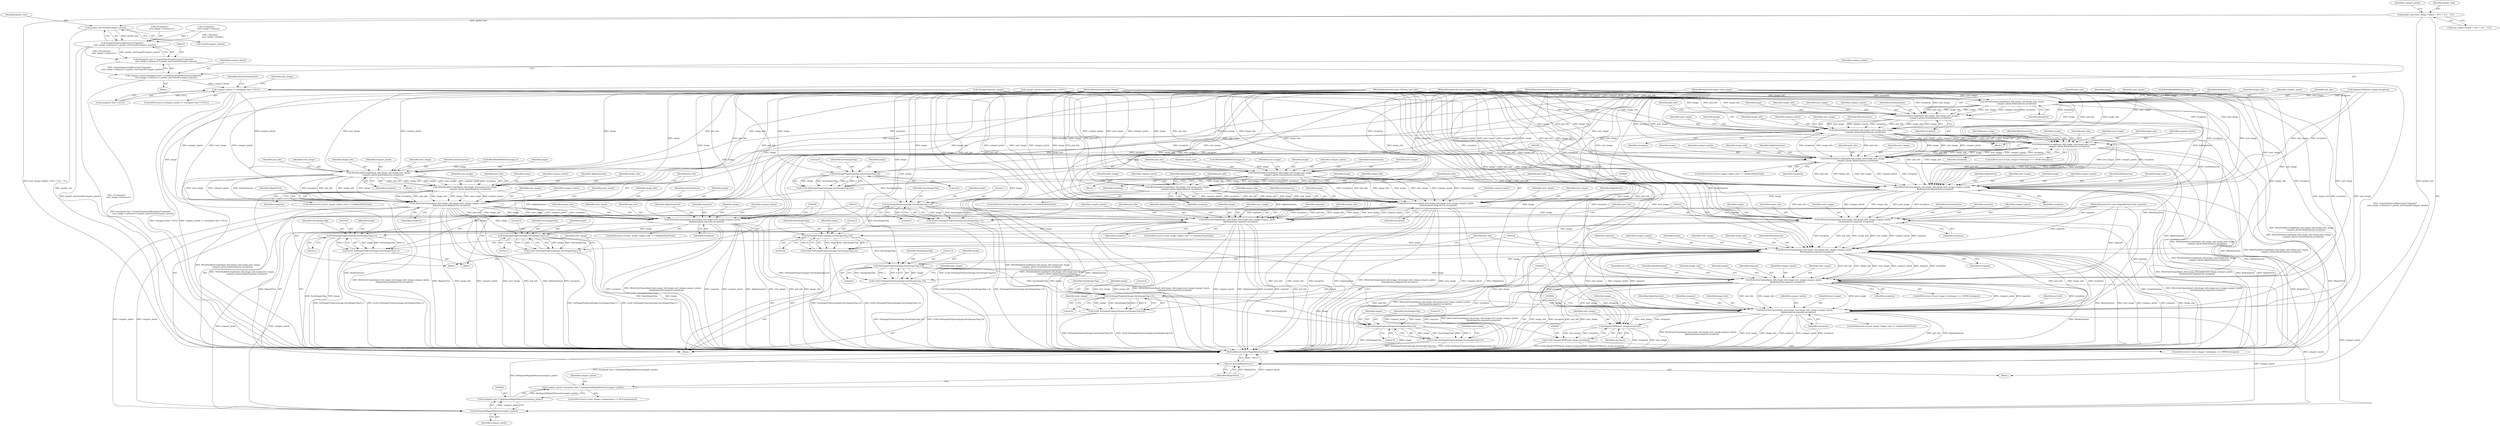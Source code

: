 digraph "0_ImageMagick_6f1879d498bcc5cce12fe0c5decb8dbc0f608e5d@API" {
"1000154" [label="(Call,packet_size*sizeof(*compact_pixels))"];
"1000118" [label="(Call,packet_size=next_image->depth > 8UL ? 2UL : 1UL)"];
"1000144" [label="(Call,AcquireQuantumMemory((2*channels*\n        next_image->columns)+1,packet_size*sizeof(*compact_pixels)))"];
"1000142" [label="(Call,(unsigned char *) AcquireQuantumMemory((2*channels*\n        next_image->columns)+1,packet_size*sizeof(*compact_pixels)))"];
"1000140" [label="(Call,compact_pixels=(unsigned char *) AcquireQuantumMemory((2*channels*\n        next_image->columns)+1,packet_size*sizeof(*compact_pixels)))"];
"1000160" [label="(Call,compact_pixels == (unsigned char *) NULL)"];
"1000186" [label="(Call,WritePackbitsLength(psd_info,image_info,image,next_image,\n            compact_pixels,GrayQuantum,exception))"];
"1000200" [label="(Call,WritePackbitsLength(psd_info,image_info,image,next_image,\n              compact_pixels,AlphaQuantum,exception))"];
"1000208" [label="(Call,WriteOneChannel(psd_info,image_info,image,next_image,compact_pixels,\n        GrayQuantum,MagickTrue,exception))"];
"1000223" [label="(Call,WriteOneChannel(psd_info,image_info,image,next_image,compact_pixels,\n          AlphaQuantum,separate,exception))"];
"1000234" [label="(Call,SetImageProgress(image,SaveImagesTag,0,1))"];
"1000232" [label="(Call,(void) SetImageProgress(image,SaveImagesTag,0,1))"];
"1000509" [label="(Call,RelinquishMagickMemory(compact_pixels))"];
"1000507" [label="(Call,(unsigned char *) RelinquishMagickMemory(compact_pixels))"];
"1000505" [label="(Call,compact_pixels=(unsigned char *) RelinquishMagickMemory(compact_pixels))"];
"1000511" [label="(Return,return(MagickTrue);)"];
"1000259" [label="(Call,WritePackbitsLength(psd_info,image_info,image,next_image,\n              compact_pixels,IndexQuantum,exception))"];
"1000273" [label="(Call,WritePackbitsLength(psd_info,image_info,image,next_image,\n                compact_pixels,AlphaQuantum,exception))"];
"1000281" [label="(Call,WriteOneChannel(psd_info,image_info,image,next_image,compact_pixels,\n          IndexQuantum,MagickTrue,exception))"];
"1000296" [label="(Call,WriteOneChannel(psd_info,image_info,image,next_image,compact_pixels,\n            AlphaQuantum,separate,exception))"];
"1000307" [label="(Call,SetImageProgress(image,SaveImagesTag,0,1))"];
"1000305" [label="(Call,(void) SetImageProgress(image,SaveImagesTag,0,1))"];
"1000337" [label="(Call,WritePackbitsLength(psd_info,image_info,image,next_image,\n              compact_pixels,RedQuantum,exception))"];
"1000345" [label="(Call,WritePackbitsLength(psd_info,image_info,image,next_image,\n              compact_pixels,GreenQuantum,exception))"];
"1000353" [label="(Call,WritePackbitsLength(psd_info,image_info,image,next_image,\n              compact_pixels,BlueQuantum,exception))"];
"1000367" [label="(Call,WritePackbitsLength(psd_info,image_info,image,next_image,\n                compact_pixels,BlackQuantum,exception))"];
"1000381" [label="(Call,WritePackbitsLength(psd_info,image_info,image,next_image,\n                compact_pixels,AlphaQuantum,exception))"];
"1000391" [label="(Call,SetImageProgress(image,SaveImagesTag,0,6))"];
"1000389" [label="(Call,(void) SetImageProgress(image,SaveImagesTag,0,6))"];
"1000396" [label="(Call,WriteOneChannel(psd_info,image_info,image,next_image,compact_pixels,\n          RedQuantum,MagickTrue,exception))"];
"1000407" [label="(Call,SetImageProgress(image,SaveImagesTag,1,6))"];
"1000405" [label="(Call,(void) SetImageProgress(image,SaveImagesTag,1,6))"];
"1000412" [label="(Call,WriteOneChannel(psd_info,image_info,image,next_image,compact_pixels,\n          GreenQuantum,separate,exception))"];
"1000423" [label="(Call,SetImageProgress(image,SaveImagesTag,2,6))"];
"1000421" [label="(Call,(void) SetImageProgress(image,SaveImagesTag,2,6))"];
"1000428" [label="(Call,WriteOneChannel(psd_info,image_info,image,next_image,compact_pixels,\n          BlueQuantum,separate,exception))"];
"1000439" [label="(Call,SetImageProgress(image,SaveImagesTag,3,6))"];
"1000437" [label="(Call,(void) SetImageProgress(image,SaveImagesTag,3,6))"];
"1000450" [label="(Call,WriteOneChannel(psd_info,image_info,image,next_image,compact_pixels,\n            BlackQuantum,separate,exception))"];
"1000461" [label="(Call,SetImageProgress(image,SaveImagesTag,4,6))"];
"1000459" [label="(Call,(void) SetImageProgress(image,SaveImagesTag,4,6))"];
"1000472" [label="(Call,WriteOneChannel(psd_info,image_info,image,next_image,compact_pixels,\n            AlphaQuantum,separate,exception))"];
"1000483" [label="(Call,SetImageProgress(image,SaveImagesTag,5,6))"];
"1000481" [label="(Call,(void) SetImageProgress(image,SaveImagesTag,5,6))"];
"1000496" [label="(Call,NegateCMYK(next_image,exception))"];
"1000494" [label="(Call,(void) NegateCMYK(next_image,exception))"];
"1000483" [label="(Call,SetImageProgress(image,SaveImagesTag,5,6))"];
"1000509" [label="(Call,RelinquishMagickMemory(compact_pixels))"];
"1000412" [label="(Call,WriteOneChannel(psd_info,image_info,image,next_image,compact_pixels,\n          GreenQuantum,separate,exception))"];
"1000140" [label="(Call,compact_pixels=(unsigned char *) AcquireQuantumMemory((2*channels*\n        next_image->columns)+1,packet_size*sizeof(*compact_pixels)))"];
"1000393" [label="(Identifier,SaveImagesTag)"];
"1000397" [label="(Identifier,psd_info)"];
"1000424" [label="(Identifier,image)"];
"1000484" [label="(Identifier,image)"];
"1000170" [label="(Call,IsImageGray(next_image))"];
"1000478" [label="(Identifier,AlphaQuantum)"];
"1000415" [label="(Identifier,image)"];
"1000228" [label="(Identifier,compact_pixels)"];
"1000403" [label="(Identifier,MagickTrue)"];
"1000364" [label="(Identifier,next_image)"];
"1000139" [label="(Block,)"];
"1000142" [label="(Call,(unsigned char *) AcquireQuantumMemory((2*channels*\n        next_image->columns)+1,packet_size*sizeof(*compact_pixels)))"];
"1000479" [label="(Identifier,separate)"];
"1000192" [label="(Identifier,GrayQuantum)"];
"1000213" [label="(Identifier,compact_pixels)"];
"1000189" [label="(Identifier,image)"];
"1000260" [label="(Identifier,psd_info)"];
"1000408" [label="(Identifier,image)"];
"1000171" [label="(Identifier,next_image)"];
"1000298" [label="(Identifier,image_info)"];
"1000378" [label="(Identifier,next_image)"];
"1000290" [label="(ControlStructure,if (next_image->alpha_trait != UndefinedPixelTrait))"];
"1000437" [label="(Call,(void) SetImageProgress(image,SaveImagesTag,3,6))"];
"1000202" [label="(Identifier,image_info)"];
"1000481" [label="(Call,(void) SetImageProgress(image,SaveImagesTag,5,6))"];
"1000220" [label="(Identifier,next_image)"];
"1000212" [label="(Identifier,next_image)"];
"1000296" [label="(Call,WriteOneChannel(psd_info,image_info,image,next_image,compact_pixels,\n            AlphaQuantum,separate,exception))"];
"1000340" [label="(Identifier,image)"];
"1000348" [label="(Identifier,image)"];
"1000413" [label="(Identifier,psd_info)"];
"1000474" [label="(Identifier,image_info)"];
"1000224" [label="(Identifier,psd_info)"];
"1000443" [label="(Literal,6)"];
"1000477" [label="(Identifier,compact_pixels)"];
"1000512" [label="(Identifier,MagickTrue)"];
"1000263" [label="(Identifier,next_image)"];
"1000201" [label="(Identifier,psd_info)"];
"1000307" [label="(Call,SetImageProgress(image,SaveImagesTag,0,1))"];
"1000313" [label="(Block,)"];
"1000266" [label="(Identifier,exception)"];
"1000186" [label="(Call,WritePackbitsLength(psd_info,image_info,image,next_image,\n            compact_pixels,GrayQuantum,exception))"];
"1000373" [label="(Identifier,BlackQuantum)"];
"1000350" [label="(Identifier,compact_pixels)"];
"1000356" [label="(Identifier,image)"];
"1000505" [label="(Call,compact_pixels=(unsigned char *) RelinquishMagickMemory(compact_pixels))"];
"1000162" [label="(Call,(unsigned char *) NULL)"];
"1000300" [label="(Identifier,next_image)"];
"1000209" [label="(Identifier,psd_info)"];
"1000410" [label="(Literal,1)"];
"1000229" [label="(Identifier,AlphaQuantum)"];
"1000206" [label="(Identifier,AlphaQuantum)"];
"1000370" [label="(Identifier,image)"];
"1000208" [label="(Call,WriteOneChannel(psd_info,image_info,image,next_image,compact_pixels,\n        GrayQuantum,MagickTrue,exception))"];
"1000141" [label="(Identifier,compact_pixels)"];
"1000226" [label="(Identifier,image)"];
"1000105" [label="(MethodParameterIn,const PSDInfo *psd_info)"];
"1000510" [label="(Identifier,compact_pixels)"];
"1000106" [label="(MethodParameterIn,const ImageInfo *image_info)"];
"1000261" [label="(Identifier,image_info)"];
"1000361" [label="(ControlStructure,if (next_image->colorspace == CMYKColorspace))"];
"1000498" [label="(Identifier,exception)"];
"1000282" [label="(Identifier,psd_info)"];
"1000463" [label="(Identifier,SaveImagesTag)"];
"1000129" [label="(Identifier,compact_pixels)"];
"1000344" [label="(Identifier,exception)"];
"1000368" [label="(Identifier,psd_info)"];
"1000276" [label="(Identifier,image)"];
"1000285" [label="(Identifier,next_image)"];
"1000238" [label="(Literal,1)"];
"1000384" [label="(Identifier,image)"];
"1000203" [label="(Identifier,image)"];
"1000392" [label="(Identifier,image)"];
"1000426" [label="(Literal,2)"];
"1000435" [label="(Identifier,separate)"];
"1000231" [label="(Identifier,exception)"];
"1000472" [label="(Call,WriteOneChannel(psd_info,image_info,image,next_image,compact_pixels,\n            AlphaQuantum,separate,exception))"];
"1000223" [label="(Call,WriteOneChannel(psd_info,image_info,image,next_image,compact_pixels,\n          AlphaQuantum,separate,exception))"];
"1000371" [label="(Identifier,next_image)"];
"1000507" [label="(Call,(unsigned char *) RelinquishMagickMemory(compact_pixels))"];
"1000405" [label="(Call,(void) SetImageProgress(image,SaveImagesTag,1,6))"];
"1000447" [label="(Identifier,next_image)"];
"1000491" [label="(Identifier,next_image)"];
"1000215" [label="(Identifier,MagickTrue)"];
"1000338" [label="(Identifier,psd_info)"];
"1000322" [label="(Call,NegateCMYK(next_image,exception))"];
"1000433" [label="(Identifier,compact_pixels)"];
"1000462" [label="(Identifier,image)"];
"1000480" [label="(Identifier,exception)"];
"1000511" [label="(Return,return(MagickTrue);)"];
"1000355" [label="(Identifier,image_info)"];
"1000431" [label="(Identifier,image)"];
"1000331" [label="(Block,)"];
"1000286" [label="(Identifier,compact_pixels)"];
"1000358" [label="(Identifier,compact_pixels)"];
"1000414" [label="(Identifier,image_info)"];
"1000386" [label="(Identifier,compact_pixels)"];
"1000465" [label="(Literal,6)"];
"1000160" [label="(Call,compact_pixels == (unsigned char *) NULL)"];
"1000280" [label="(Identifier,exception)"];
"1000293" [label="(Identifier,next_image)"];
"1000166" [label="(Identifier,ResourceLimitError)"];
"1000502" [label="(Identifier,next_image)"];
"1000253" [label="(Block,)"];
"1000476" [label="(Identifier,next_image)"];
"1000494" [label="(Call,(void) NegateCMYK(next_image,exception))"];
"1000191" [label="(Identifier,compact_pixels)"];
"1000429" [label="(Identifier,psd_info)"];
"1000488" [label="(ControlStructure,if (next_image->colorspace == CMYKColorspace))"];
"1000111" [label="(Block,)"];
"1000310" [label="(Literal,0)"];
"1000108" [label="(MethodParameterIn,Image *next_image)"];
"1000264" [label="(Identifier,compact_pixels)"];
"1000416" [label="(Identifier,next_image)"];
"1000375" [label="(ControlStructure,if (next_image->alpha_trait != UndefinedPixelTrait))"];
"1000388" [label="(Identifier,exception)"];
"1000428" [label="(Call,WriteOneChannel(psd_info,image_info,image,next_image,compact_pixels,\n          BlueQuantum,separate,exception))"];
"1000227" [label="(Identifier,next_image)"];
"1000194" [label="(ControlStructure,if (next_image->alpha_trait != UndefinedPixelTrait))"];
"1000383" [label="(Identifier,image_info)"];
"1000161" [label="(Identifier,compact_pixels)"];
"1000400" [label="(Identifier,next_image)"];
"1000497" [label="(Identifier,next_image)"];
"1000360" [label="(Identifier,exception)"];
"1000464" [label="(Literal,4)"];
"1000469" [label="(Identifier,next_image)"];
"1000387" [label="(Identifier,AlphaQuantum)"];
"1000110" [label="(MethodParameterIn,ExceptionInfo *exception)"];
"1000270" [label="(Identifier,next_image)"];
"1000341" [label="(Identifier,next_image)"];
"1000236" [label="(Identifier,SaveImagesTag)"];
"1000367" [label="(Call,WritePackbitsLength(psd_info,image_info,image,next_image,\n                compact_pixels,BlackQuantum,exception))"];
"1000432" [label="(Identifier,next_image)"];
"1000353" [label="(Call,WritePackbitsLength(psd_info,image_info,image,next_image,\n              compact_pixels,BlueQuantum,exception))"];
"1000109" [label="(MethodParameterIn,const MagickBooleanType separate)"];
"1000159" [label="(ControlStructure,if (compact_pixels == (unsigned char *) NULL))"];
"1000459" [label="(Call,(void) SetImageProgress(image,SaveImagesTag,4,6))"];
"1000466" [label="(ControlStructure,if (next_image->alpha_trait != UndefinedPixelTrait))"];
"1000496" [label="(Call,NegateCMYK(next_image,exception))"];
"1000411" [label="(Literal,6)"];
"1000190" [label="(Identifier,next_image)"];
"1000237" [label="(Literal,0)"];
"1000399" [label="(Identifier,image)"];
"1000265" [label="(Identifier,IndexQuantum)"];
"1000473" [label="(Identifier,psd_info)"];
"1000475" [label="(Identifier,image)"];
"1000382" [label="(Identifier,psd_info)"];
"1000187" [label="(Identifier,psd_info)"];
"1000451" [label="(Identifier,psd_info)"];
"1000506" [label="(Identifier,compact_pixels)"];
"1000389" [label="(Call,(void) SetImageProgress(image,SaveImagesTag,0,6))"];
"1000278" [label="(Identifier,compact_pixels)"];
"1000441" [label="(Identifier,SaveImagesTag)"];
"1000188" [label="(Identifier,image_info)"];
"1000183" [label="(Call,WriteBlobMSBShort(image,1))"];
"1000230" [label="(Identifier,separate)"];
"1000283" [label="(Identifier,image_info)"];
"1000204" [label="(Identifier,next_image)"];
"1000485" [label="(Identifier,SaveImagesTag)"];
"1000146" [label="(Call,2*channels*\n        next_image->columns)"];
"1000409" [label="(Identifier,SaveImagesTag)"];
"1000210" [label="(Identifier,image_info)"];
"1000352" [label="(Identifier,exception)"];
"1000256" [label="(Call,WriteBlobMSBShort(image,1))"];
"1000427" [label="(Literal,6)"];
"1000436" [label="(Identifier,exception)"];
"1000156" [label="(Call,sizeof(*compact_pixels))"];
"1000118" [label="(Call,packet_size=next_image->depth > 8UL ? 2UL : 1UL)"];
"1000289" [label="(Identifier,exception)"];
"1000351" [label="(Identifier,GreenQuantum)"];
"1000357" [label="(Identifier,next_image)"];
"1000235" [label="(Identifier,image)"];
"1000297" [label="(Identifier,psd_info)"];
"1000456" [label="(Identifier,BlackQuantum)"];
"1000407" [label="(Call,SetImageProgress(image,SaveImagesTag,1,6))"];
"1000513" [label="(MethodReturn,static MagickBooleanType)"];
"1000461" [label="(Call,SetImageProgress(image,SaveImagesTag,4,6))"];
"1000458" [label="(Identifier,exception)"];
"1000359" [label="(Identifier,BlueQuantum)"];
"1000234" [label="(Call,SetImageProgress(image,SaveImagesTag,0,1))"];
"1000395" [label="(Literal,6)"];
"1000107" [label="(MethodParameterIn,Image *image)"];
"1000207" [label="(Identifier,exception)"];
"1000287" [label="(Identifier,IndexQuantum)"];
"1000334" [label="(Call,WriteBlobMSBShort(image,1))"];
"1000345" [label="(Call,WritePackbitsLength(psd_info,image_info,image,next_image,\n              compact_pixels,GreenQuantum,exception))"];
"1000452" [label="(Identifier,image_info)"];
"1000120" [label="(Call,next_image->depth > 8UL ? 2UL : 1UL)"];
"1000205" [label="(Identifier,compact_pixels)"];
"1000232" [label="(Call,(void) SetImageProgress(image,SaveImagesTag,0,1))"];
"1000381" [label="(Call,WritePackbitsLength(psd_info,image_info,image,next_image,\n                compact_pixels,AlphaQuantum,exception))"];
"1000401" [label="(Identifier,compact_pixels)"];
"1000343" [label="(Identifier,RedQuantum)"];
"1000284" [label="(Identifier,image)"];
"1000262" [label="(Identifier,image)"];
"1000420" [label="(Identifier,exception)"];
"1000453" [label="(Identifier,image)"];
"1000457" [label="(Identifier,separate)"];
"1000246" [label="(Block,)"];
"1000339" [label="(Identifier,image_info)"];
"1000418" [label="(Identifier,GreenQuantum)"];
"1000154" [label="(Call,packet_size*sizeof(*compact_pixels))"];
"1000430" [label="(Identifier,image_info)"];
"1000487" [label="(Literal,6)"];
"1000354" [label="(Identifier,psd_info)"];
"1000267" [label="(ControlStructure,if (next_image->alpha_trait != UndefinedPixelTrait))"];
"1000155" [label="(Identifier,packet_size)"];
"1000499" [label="(ControlStructure,if (next_image->compression == RLECompression))"];
"1000425" [label="(Identifier,SaveImagesTag)"];
"1000128" [label="(Call,compact_pixels=(unsigned char *) NULL)"];
"1000273" [label="(Call,WritePackbitsLength(psd_info,image_info,image,next_image,\n                compact_pixels,AlphaQuantum,exception))"];
"1000439" [label="(Call,SetImageProgress(image,SaveImagesTag,3,6))"];
"1000216" [label="(Identifier,exception)"];
"1000342" [label="(Identifier,compact_pixels)"];
"1000442" [label="(Literal,3)"];
"1000311" [label="(Literal,1)"];
"1000404" [label="(Identifier,exception)"];
"1000369" [label="(Identifier,image_info)"];
"1000145" [label="(Call,(2*channels*\n        next_image->columns)+1)"];
"1000279" [label="(Identifier,AlphaQuantum)"];
"1000394" [label="(Literal,0)"];
"1000302" [label="(Identifier,AlphaQuantum)"];
"1000288" [label="(Identifier,MagickTrue)"];
"1000119" [label="(Identifier,packet_size)"];
"1000305" [label="(Call,(void) SetImageProgress(image,SaveImagesTag,0,1))"];
"1000217" [label="(ControlStructure,if (next_image->alpha_trait != UndefinedPixelTrait))"];
"1000450" [label="(Call,WriteOneChannel(psd_info,image_info,image,next_image,compact_pixels,\n            BlackQuantum,separate,exception))"];
"1000144" [label="(Call,AcquireQuantumMemory((2*channels*\n        next_image->columns)+1,packet_size*sizeof(*compact_pixels)))"];
"1000444" [label="(ControlStructure,if (next_image->colorspace == CMYKColorspace))"];
"1000419" [label="(Identifier,separate)"];
"1000304" [label="(Identifier,exception)"];
"1000486" [label="(Literal,5)"];
"1000434" [label="(Identifier,BlueQuantum)"];
"1000275" [label="(Identifier,image_info)"];
"1000346" [label="(Identifier,psd_info)"];
"1000440" [label="(Identifier,image)"];
"1000303" [label="(Identifier,separate)"];
"1000197" [label="(Identifier,next_image)"];
"1000347" [label="(Identifier,image_info)"];
"1000372" [label="(Identifier,compact_pixels)"];
"1000402" [label="(Identifier,RedQuantum)"];
"1000299" [label="(Identifier,image)"];
"1000421" [label="(Call,(void) SetImageProgress(image,SaveImagesTag,2,6))"];
"1000417" [label="(Identifier,compact_pixels)"];
"1000259" [label="(Call,WritePackbitsLength(psd_info,image_info,image,next_image,\n              compact_pixels,IndexQuantum,exception))"];
"1000173" [label="(Block,)"];
"1000455" [label="(Identifier,compact_pixels)"];
"1000398" [label="(Identifier,image_info)"];
"1000277" [label="(Identifier,next_image)"];
"1000225" [label="(Identifier,image_info)"];
"1000281" [label="(Call,WriteOneChannel(psd_info,image_info,image,next_image,compact_pixels,\n          IndexQuantum,MagickTrue,exception))"];
"1000454" [label="(Identifier,next_image)"];
"1000309" [label="(Identifier,SaveImagesTag)"];
"1000200" [label="(Call,WritePackbitsLength(psd_info,image_info,image,next_image,\n              compact_pixels,AlphaQuantum,exception))"];
"1000391" [label="(Call,SetImageProgress(image,SaveImagesTag,0,6))"];
"1000423" [label="(Call,SetImageProgress(image,SaveImagesTag,2,6))"];
"1000301" [label="(Identifier,compact_pixels)"];
"1000214" [label="(Identifier,GrayQuantum)"];
"1000385" [label="(Identifier,next_image)"];
"1000349" [label="(Identifier,next_image)"];
"1000337" [label="(Call,WritePackbitsLength(psd_info,image_info,image,next_image,\n              compact_pixels,RedQuantum,exception))"];
"1000180" [label="(Block,)"];
"1000374" [label="(Identifier,exception)"];
"1000211" [label="(Identifier,image)"];
"1000193" [label="(Identifier,exception)"];
"1000308" [label="(Identifier,image)"];
"1000274" [label="(Identifier,psd_info)"];
"1000396" [label="(Call,WriteOneChannel(psd_info,image_info,image,next_image,compact_pixels,\n          RedQuantum,MagickTrue,exception))"];
"1000154" -> "1000144"  [label="AST: "];
"1000154" -> "1000156"  [label="CFG: "];
"1000155" -> "1000154"  [label="AST: "];
"1000156" -> "1000154"  [label="AST: "];
"1000144" -> "1000154"  [label="CFG: "];
"1000154" -> "1000513"  [label="DDG: packet_size"];
"1000154" -> "1000144"  [label="DDG: packet_size"];
"1000118" -> "1000154"  [label="DDG: packet_size"];
"1000118" -> "1000111"  [label="AST: "];
"1000118" -> "1000120"  [label="CFG: "];
"1000119" -> "1000118"  [label="AST: "];
"1000120" -> "1000118"  [label="AST: "];
"1000129" -> "1000118"  [label="CFG: "];
"1000118" -> "1000513"  [label="DDG: next_image->depth > 8UL ? 2UL : 1UL"];
"1000118" -> "1000513"  [label="DDG: packet_size"];
"1000144" -> "1000142"  [label="AST: "];
"1000145" -> "1000144"  [label="AST: "];
"1000142" -> "1000144"  [label="CFG: "];
"1000144" -> "1000513"  [label="DDG: packet_size*sizeof(*compact_pixels)"];
"1000144" -> "1000513"  [label="DDG: (2*channels*\n        next_image->columns)+1"];
"1000144" -> "1000142"  [label="DDG: (2*channels*\n        next_image->columns)+1"];
"1000144" -> "1000142"  [label="DDG: packet_size*sizeof(*compact_pixels)"];
"1000146" -> "1000144"  [label="DDG: 2"];
"1000146" -> "1000144"  [label="DDG: channels*\n        next_image->columns"];
"1000142" -> "1000140"  [label="AST: "];
"1000143" -> "1000142"  [label="AST: "];
"1000140" -> "1000142"  [label="CFG: "];
"1000142" -> "1000513"  [label="DDG: AcquireQuantumMemory((2*channels*\n        next_image->columns)+1,packet_size*sizeof(*compact_pixels))"];
"1000142" -> "1000140"  [label="DDG: AcquireQuantumMemory((2*channels*\n        next_image->columns)+1,packet_size*sizeof(*compact_pixels))"];
"1000140" -> "1000139"  [label="AST: "];
"1000141" -> "1000140"  [label="AST: "];
"1000161" -> "1000140"  [label="CFG: "];
"1000140" -> "1000513"  [label="DDG: (unsigned char *) AcquireQuantumMemory((2*channels*\n        next_image->columns)+1,packet_size*sizeof(*compact_pixels))"];
"1000140" -> "1000160"  [label="DDG: compact_pixels"];
"1000160" -> "1000159"  [label="AST: "];
"1000160" -> "1000162"  [label="CFG: "];
"1000161" -> "1000160"  [label="AST: "];
"1000162" -> "1000160"  [label="AST: "];
"1000166" -> "1000160"  [label="CFG: "];
"1000171" -> "1000160"  [label="CFG: "];
"1000160" -> "1000513"  [label="DDG: compact_pixels == (unsigned char *) NULL"];
"1000160" -> "1000513"  [label="DDG: (unsigned char *) NULL"];
"1000162" -> "1000160"  [label="DDG: NULL"];
"1000160" -> "1000186"  [label="DDG: compact_pixels"];
"1000160" -> "1000208"  [label="DDG: compact_pixels"];
"1000160" -> "1000259"  [label="DDG: compact_pixels"];
"1000160" -> "1000281"  [label="DDG: compact_pixels"];
"1000160" -> "1000337"  [label="DDG: compact_pixels"];
"1000160" -> "1000396"  [label="DDG: compact_pixels"];
"1000186" -> "1000180"  [label="AST: "];
"1000186" -> "1000193"  [label="CFG: "];
"1000187" -> "1000186"  [label="AST: "];
"1000188" -> "1000186"  [label="AST: "];
"1000189" -> "1000186"  [label="AST: "];
"1000190" -> "1000186"  [label="AST: "];
"1000191" -> "1000186"  [label="AST: "];
"1000192" -> "1000186"  [label="AST: "];
"1000193" -> "1000186"  [label="AST: "];
"1000197" -> "1000186"  [label="CFG: "];
"1000186" -> "1000513"  [label="DDG: WritePackbitsLength(psd_info,image_info,image,next_image,\n            compact_pixels,GrayQuantum,exception)"];
"1000105" -> "1000186"  [label="DDG: psd_info"];
"1000106" -> "1000186"  [label="DDG: image_info"];
"1000183" -> "1000186"  [label="DDG: image"];
"1000107" -> "1000186"  [label="DDG: image"];
"1000170" -> "1000186"  [label="DDG: next_image"];
"1000108" -> "1000186"  [label="DDG: next_image"];
"1000128" -> "1000186"  [label="DDG: compact_pixels"];
"1000110" -> "1000186"  [label="DDG: exception"];
"1000186" -> "1000200"  [label="DDG: psd_info"];
"1000186" -> "1000200"  [label="DDG: image_info"];
"1000186" -> "1000200"  [label="DDG: image"];
"1000186" -> "1000200"  [label="DDG: next_image"];
"1000186" -> "1000200"  [label="DDG: compact_pixels"];
"1000186" -> "1000200"  [label="DDG: exception"];
"1000186" -> "1000208"  [label="DDG: psd_info"];
"1000186" -> "1000208"  [label="DDG: image_info"];
"1000186" -> "1000208"  [label="DDG: image"];
"1000186" -> "1000208"  [label="DDG: next_image"];
"1000186" -> "1000208"  [label="DDG: compact_pixels"];
"1000186" -> "1000208"  [label="DDG: GrayQuantum"];
"1000186" -> "1000208"  [label="DDG: exception"];
"1000200" -> "1000194"  [label="AST: "];
"1000200" -> "1000207"  [label="CFG: "];
"1000201" -> "1000200"  [label="AST: "];
"1000202" -> "1000200"  [label="AST: "];
"1000203" -> "1000200"  [label="AST: "];
"1000204" -> "1000200"  [label="AST: "];
"1000205" -> "1000200"  [label="AST: "];
"1000206" -> "1000200"  [label="AST: "];
"1000207" -> "1000200"  [label="AST: "];
"1000209" -> "1000200"  [label="CFG: "];
"1000200" -> "1000513"  [label="DDG: WritePackbitsLength(psd_info,image_info,image,next_image,\n              compact_pixels,AlphaQuantum,exception)"];
"1000200" -> "1000513"  [label="DDG: AlphaQuantum"];
"1000105" -> "1000200"  [label="DDG: psd_info"];
"1000106" -> "1000200"  [label="DDG: image_info"];
"1000107" -> "1000200"  [label="DDG: image"];
"1000108" -> "1000200"  [label="DDG: next_image"];
"1000110" -> "1000200"  [label="DDG: exception"];
"1000200" -> "1000208"  [label="DDG: psd_info"];
"1000200" -> "1000208"  [label="DDG: image_info"];
"1000200" -> "1000208"  [label="DDG: image"];
"1000200" -> "1000208"  [label="DDG: next_image"];
"1000200" -> "1000208"  [label="DDG: compact_pixels"];
"1000200" -> "1000208"  [label="DDG: exception"];
"1000200" -> "1000223"  [label="DDG: AlphaQuantum"];
"1000208" -> "1000173"  [label="AST: "];
"1000208" -> "1000216"  [label="CFG: "];
"1000209" -> "1000208"  [label="AST: "];
"1000210" -> "1000208"  [label="AST: "];
"1000211" -> "1000208"  [label="AST: "];
"1000212" -> "1000208"  [label="AST: "];
"1000213" -> "1000208"  [label="AST: "];
"1000214" -> "1000208"  [label="AST: "];
"1000215" -> "1000208"  [label="AST: "];
"1000216" -> "1000208"  [label="AST: "];
"1000220" -> "1000208"  [label="CFG: "];
"1000208" -> "1000513"  [label="DDG: psd_info"];
"1000208" -> "1000513"  [label="DDG: image_info"];
"1000208" -> "1000513"  [label="DDG: exception"];
"1000208" -> "1000513"  [label="DDG: GrayQuantum"];
"1000208" -> "1000513"  [label="DDG: WriteOneChannel(psd_info,image_info,image,next_image,compact_pixels,\n        GrayQuantum,MagickTrue,exception)"];
"1000208" -> "1000513"  [label="DDG: next_image"];
"1000208" -> "1000513"  [label="DDG: compact_pixels"];
"1000208" -> "1000513"  [label="DDG: MagickTrue"];
"1000105" -> "1000208"  [label="DDG: psd_info"];
"1000106" -> "1000208"  [label="DDG: image_info"];
"1000107" -> "1000208"  [label="DDG: image"];
"1000170" -> "1000208"  [label="DDG: next_image"];
"1000108" -> "1000208"  [label="DDG: next_image"];
"1000128" -> "1000208"  [label="DDG: compact_pixels"];
"1000110" -> "1000208"  [label="DDG: exception"];
"1000208" -> "1000223"  [label="DDG: psd_info"];
"1000208" -> "1000223"  [label="DDG: image_info"];
"1000208" -> "1000223"  [label="DDG: image"];
"1000208" -> "1000223"  [label="DDG: next_image"];
"1000208" -> "1000223"  [label="DDG: compact_pixels"];
"1000208" -> "1000223"  [label="DDG: exception"];
"1000208" -> "1000234"  [label="DDG: image"];
"1000208" -> "1000509"  [label="DDG: compact_pixels"];
"1000208" -> "1000511"  [label="DDG: MagickTrue"];
"1000223" -> "1000217"  [label="AST: "];
"1000223" -> "1000231"  [label="CFG: "];
"1000224" -> "1000223"  [label="AST: "];
"1000225" -> "1000223"  [label="AST: "];
"1000226" -> "1000223"  [label="AST: "];
"1000227" -> "1000223"  [label="AST: "];
"1000228" -> "1000223"  [label="AST: "];
"1000229" -> "1000223"  [label="AST: "];
"1000230" -> "1000223"  [label="AST: "];
"1000231" -> "1000223"  [label="AST: "];
"1000233" -> "1000223"  [label="CFG: "];
"1000223" -> "1000513"  [label="DDG: next_image"];
"1000223" -> "1000513"  [label="DDG: image_info"];
"1000223" -> "1000513"  [label="DDG: WriteOneChannel(psd_info,image_info,image,next_image,compact_pixels,\n          AlphaQuantum,separate,exception)"];
"1000223" -> "1000513"  [label="DDG: compact_pixels"];
"1000223" -> "1000513"  [label="DDG: AlphaQuantum"];
"1000223" -> "1000513"  [label="DDG: exception"];
"1000223" -> "1000513"  [label="DDG: separate"];
"1000223" -> "1000513"  [label="DDG: psd_info"];
"1000105" -> "1000223"  [label="DDG: psd_info"];
"1000106" -> "1000223"  [label="DDG: image_info"];
"1000107" -> "1000223"  [label="DDG: image"];
"1000108" -> "1000223"  [label="DDG: next_image"];
"1000109" -> "1000223"  [label="DDG: separate"];
"1000110" -> "1000223"  [label="DDG: exception"];
"1000223" -> "1000234"  [label="DDG: image"];
"1000223" -> "1000509"  [label="DDG: compact_pixels"];
"1000234" -> "1000232"  [label="AST: "];
"1000234" -> "1000238"  [label="CFG: "];
"1000235" -> "1000234"  [label="AST: "];
"1000236" -> "1000234"  [label="AST: "];
"1000237" -> "1000234"  [label="AST: "];
"1000238" -> "1000234"  [label="AST: "];
"1000232" -> "1000234"  [label="CFG: "];
"1000234" -> "1000513"  [label="DDG: SaveImagesTag"];
"1000234" -> "1000513"  [label="DDG: image"];
"1000234" -> "1000232"  [label="DDG: image"];
"1000234" -> "1000232"  [label="DDG: SaveImagesTag"];
"1000234" -> "1000232"  [label="DDG: 0"];
"1000234" -> "1000232"  [label="DDG: 1"];
"1000107" -> "1000234"  [label="DDG: image"];
"1000232" -> "1000173"  [label="AST: "];
"1000233" -> "1000232"  [label="AST: "];
"1000502" -> "1000232"  [label="CFG: "];
"1000232" -> "1000513"  [label="DDG: (void) SetImageProgress(image,SaveImagesTag,0,1)"];
"1000232" -> "1000513"  [label="DDG: SetImageProgress(image,SaveImagesTag,0,1)"];
"1000509" -> "1000507"  [label="AST: "];
"1000509" -> "1000510"  [label="CFG: "];
"1000510" -> "1000509"  [label="AST: "];
"1000507" -> "1000509"  [label="CFG: "];
"1000509" -> "1000507"  [label="DDG: compact_pixels"];
"1000450" -> "1000509"  [label="DDG: compact_pixels"];
"1000281" -> "1000509"  [label="DDG: compact_pixels"];
"1000296" -> "1000509"  [label="DDG: compact_pixels"];
"1000472" -> "1000509"  [label="DDG: compact_pixels"];
"1000428" -> "1000509"  [label="DDG: compact_pixels"];
"1000507" -> "1000505"  [label="AST: "];
"1000508" -> "1000507"  [label="AST: "];
"1000505" -> "1000507"  [label="CFG: "];
"1000507" -> "1000513"  [label="DDG: RelinquishMagickMemory(compact_pixels)"];
"1000507" -> "1000505"  [label="DDG: RelinquishMagickMemory(compact_pixels)"];
"1000505" -> "1000499"  [label="AST: "];
"1000506" -> "1000505"  [label="AST: "];
"1000512" -> "1000505"  [label="CFG: "];
"1000505" -> "1000513"  [label="DDG: compact_pixels"];
"1000505" -> "1000513"  [label="DDG: (unsigned char *) RelinquishMagickMemory(compact_pixels)"];
"1000511" -> "1000111"  [label="AST: "];
"1000511" -> "1000512"  [label="CFG: "];
"1000512" -> "1000511"  [label="AST: "];
"1000513" -> "1000511"  [label="CFG: "];
"1000511" -> "1000513"  [label="DDG: <RET>"];
"1000512" -> "1000511"  [label="DDG: MagickTrue"];
"1000396" -> "1000511"  [label="DDG: MagickTrue"];
"1000281" -> "1000511"  [label="DDG: MagickTrue"];
"1000259" -> "1000253"  [label="AST: "];
"1000259" -> "1000266"  [label="CFG: "];
"1000260" -> "1000259"  [label="AST: "];
"1000261" -> "1000259"  [label="AST: "];
"1000262" -> "1000259"  [label="AST: "];
"1000263" -> "1000259"  [label="AST: "];
"1000264" -> "1000259"  [label="AST: "];
"1000265" -> "1000259"  [label="AST: "];
"1000266" -> "1000259"  [label="AST: "];
"1000270" -> "1000259"  [label="CFG: "];
"1000259" -> "1000513"  [label="DDG: WritePackbitsLength(psd_info,image_info,image,next_image,\n              compact_pixels,IndexQuantum,exception)"];
"1000105" -> "1000259"  [label="DDG: psd_info"];
"1000106" -> "1000259"  [label="DDG: image_info"];
"1000256" -> "1000259"  [label="DDG: image"];
"1000107" -> "1000259"  [label="DDG: image"];
"1000170" -> "1000259"  [label="DDG: next_image"];
"1000108" -> "1000259"  [label="DDG: next_image"];
"1000128" -> "1000259"  [label="DDG: compact_pixels"];
"1000110" -> "1000259"  [label="DDG: exception"];
"1000259" -> "1000273"  [label="DDG: psd_info"];
"1000259" -> "1000273"  [label="DDG: image_info"];
"1000259" -> "1000273"  [label="DDG: image"];
"1000259" -> "1000273"  [label="DDG: next_image"];
"1000259" -> "1000273"  [label="DDG: compact_pixels"];
"1000259" -> "1000273"  [label="DDG: exception"];
"1000259" -> "1000281"  [label="DDG: psd_info"];
"1000259" -> "1000281"  [label="DDG: image_info"];
"1000259" -> "1000281"  [label="DDG: image"];
"1000259" -> "1000281"  [label="DDG: next_image"];
"1000259" -> "1000281"  [label="DDG: compact_pixels"];
"1000259" -> "1000281"  [label="DDG: IndexQuantum"];
"1000259" -> "1000281"  [label="DDG: exception"];
"1000273" -> "1000267"  [label="AST: "];
"1000273" -> "1000280"  [label="CFG: "];
"1000274" -> "1000273"  [label="AST: "];
"1000275" -> "1000273"  [label="AST: "];
"1000276" -> "1000273"  [label="AST: "];
"1000277" -> "1000273"  [label="AST: "];
"1000278" -> "1000273"  [label="AST: "];
"1000279" -> "1000273"  [label="AST: "];
"1000280" -> "1000273"  [label="AST: "];
"1000282" -> "1000273"  [label="CFG: "];
"1000273" -> "1000513"  [label="DDG: WritePackbitsLength(psd_info,image_info,image,next_image,\n                compact_pixels,AlphaQuantum,exception)"];
"1000273" -> "1000513"  [label="DDG: AlphaQuantum"];
"1000105" -> "1000273"  [label="DDG: psd_info"];
"1000106" -> "1000273"  [label="DDG: image_info"];
"1000107" -> "1000273"  [label="DDG: image"];
"1000108" -> "1000273"  [label="DDG: next_image"];
"1000110" -> "1000273"  [label="DDG: exception"];
"1000273" -> "1000281"  [label="DDG: psd_info"];
"1000273" -> "1000281"  [label="DDG: image_info"];
"1000273" -> "1000281"  [label="DDG: image"];
"1000273" -> "1000281"  [label="DDG: next_image"];
"1000273" -> "1000281"  [label="DDG: compact_pixels"];
"1000273" -> "1000281"  [label="DDG: exception"];
"1000273" -> "1000296"  [label="DDG: AlphaQuantum"];
"1000281" -> "1000246"  [label="AST: "];
"1000281" -> "1000289"  [label="CFG: "];
"1000282" -> "1000281"  [label="AST: "];
"1000283" -> "1000281"  [label="AST: "];
"1000284" -> "1000281"  [label="AST: "];
"1000285" -> "1000281"  [label="AST: "];
"1000286" -> "1000281"  [label="AST: "];
"1000287" -> "1000281"  [label="AST: "];
"1000288" -> "1000281"  [label="AST: "];
"1000289" -> "1000281"  [label="AST: "];
"1000293" -> "1000281"  [label="CFG: "];
"1000281" -> "1000513"  [label="DDG: compact_pixels"];
"1000281" -> "1000513"  [label="DDG: next_image"];
"1000281" -> "1000513"  [label="DDG: psd_info"];
"1000281" -> "1000513"  [label="DDG: IndexQuantum"];
"1000281" -> "1000513"  [label="DDG: exception"];
"1000281" -> "1000513"  [label="DDG: WriteOneChannel(psd_info,image_info,image,next_image,compact_pixels,\n          IndexQuantum,MagickTrue,exception)"];
"1000281" -> "1000513"  [label="DDG: MagickTrue"];
"1000281" -> "1000513"  [label="DDG: image_info"];
"1000105" -> "1000281"  [label="DDG: psd_info"];
"1000106" -> "1000281"  [label="DDG: image_info"];
"1000107" -> "1000281"  [label="DDG: image"];
"1000170" -> "1000281"  [label="DDG: next_image"];
"1000108" -> "1000281"  [label="DDG: next_image"];
"1000128" -> "1000281"  [label="DDG: compact_pixels"];
"1000110" -> "1000281"  [label="DDG: exception"];
"1000281" -> "1000296"  [label="DDG: psd_info"];
"1000281" -> "1000296"  [label="DDG: image_info"];
"1000281" -> "1000296"  [label="DDG: image"];
"1000281" -> "1000296"  [label="DDG: next_image"];
"1000281" -> "1000296"  [label="DDG: compact_pixels"];
"1000281" -> "1000296"  [label="DDG: exception"];
"1000281" -> "1000307"  [label="DDG: image"];
"1000296" -> "1000290"  [label="AST: "];
"1000296" -> "1000304"  [label="CFG: "];
"1000297" -> "1000296"  [label="AST: "];
"1000298" -> "1000296"  [label="AST: "];
"1000299" -> "1000296"  [label="AST: "];
"1000300" -> "1000296"  [label="AST: "];
"1000301" -> "1000296"  [label="AST: "];
"1000302" -> "1000296"  [label="AST: "];
"1000303" -> "1000296"  [label="AST: "];
"1000304" -> "1000296"  [label="AST: "];
"1000306" -> "1000296"  [label="CFG: "];
"1000296" -> "1000513"  [label="DDG: image_info"];
"1000296" -> "1000513"  [label="DDG: exception"];
"1000296" -> "1000513"  [label="DDG: WriteOneChannel(psd_info,image_info,image,next_image,compact_pixels,\n            AlphaQuantum,separate,exception)"];
"1000296" -> "1000513"  [label="DDG: separate"];
"1000296" -> "1000513"  [label="DDG: compact_pixels"];
"1000296" -> "1000513"  [label="DDG: AlphaQuantum"];
"1000296" -> "1000513"  [label="DDG: next_image"];
"1000296" -> "1000513"  [label="DDG: psd_info"];
"1000105" -> "1000296"  [label="DDG: psd_info"];
"1000106" -> "1000296"  [label="DDG: image_info"];
"1000107" -> "1000296"  [label="DDG: image"];
"1000108" -> "1000296"  [label="DDG: next_image"];
"1000109" -> "1000296"  [label="DDG: separate"];
"1000110" -> "1000296"  [label="DDG: exception"];
"1000296" -> "1000307"  [label="DDG: image"];
"1000307" -> "1000305"  [label="AST: "];
"1000307" -> "1000311"  [label="CFG: "];
"1000308" -> "1000307"  [label="AST: "];
"1000309" -> "1000307"  [label="AST: "];
"1000310" -> "1000307"  [label="AST: "];
"1000311" -> "1000307"  [label="AST: "];
"1000305" -> "1000307"  [label="CFG: "];
"1000307" -> "1000513"  [label="DDG: SaveImagesTag"];
"1000307" -> "1000513"  [label="DDG: image"];
"1000307" -> "1000305"  [label="DDG: image"];
"1000307" -> "1000305"  [label="DDG: SaveImagesTag"];
"1000307" -> "1000305"  [label="DDG: 0"];
"1000307" -> "1000305"  [label="DDG: 1"];
"1000107" -> "1000307"  [label="DDG: image"];
"1000305" -> "1000246"  [label="AST: "];
"1000306" -> "1000305"  [label="AST: "];
"1000502" -> "1000305"  [label="CFG: "];
"1000305" -> "1000513"  [label="DDG: (void) SetImageProgress(image,SaveImagesTag,0,1)"];
"1000305" -> "1000513"  [label="DDG: SetImageProgress(image,SaveImagesTag,0,1)"];
"1000337" -> "1000331"  [label="AST: "];
"1000337" -> "1000344"  [label="CFG: "];
"1000338" -> "1000337"  [label="AST: "];
"1000339" -> "1000337"  [label="AST: "];
"1000340" -> "1000337"  [label="AST: "];
"1000341" -> "1000337"  [label="AST: "];
"1000342" -> "1000337"  [label="AST: "];
"1000343" -> "1000337"  [label="AST: "];
"1000344" -> "1000337"  [label="AST: "];
"1000346" -> "1000337"  [label="CFG: "];
"1000337" -> "1000513"  [label="DDG: WritePackbitsLength(psd_info,image_info,image,next_image,\n              compact_pixels,RedQuantum,exception)"];
"1000105" -> "1000337"  [label="DDG: psd_info"];
"1000106" -> "1000337"  [label="DDG: image_info"];
"1000334" -> "1000337"  [label="DDG: image"];
"1000107" -> "1000337"  [label="DDG: image"];
"1000170" -> "1000337"  [label="DDG: next_image"];
"1000322" -> "1000337"  [label="DDG: next_image"];
"1000322" -> "1000337"  [label="DDG: exception"];
"1000108" -> "1000337"  [label="DDG: next_image"];
"1000128" -> "1000337"  [label="DDG: compact_pixels"];
"1000110" -> "1000337"  [label="DDG: exception"];
"1000337" -> "1000345"  [label="DDG: psd_info"];
"1000337" -> "1000345"  [label="DDG: image_info"];
"1000337" -> "1000345"  [label="DDG: image"];
"1000337" -> "1000345"  [label="DDG: next_image"];
"1000337" -> "1000345"  [label="DDG: compact_pixels"];
"1000337" -> "1000345"  [label="DDG: exception"];
"1000337" -> "1000396"  [label="DDG: RedQuantum"];
"1000345" -> "1000331"  [label="AST: "];
"1000345" -> "1000352"  [label="CFG: "];
"1000346" -> "1000345"  [label="AST: "];
"1000347" -> "1000345"  [label="AST: "];
"1000348" -> "1000345"  [label="AST: "];
"1000349" -> "1000345"  [label="AST: "];
"1000350" -> "1000345"  [label="AST: "];
"1000351" -> "1000345"  [label="AST: "];
"1000352" -> "1000345"  [label="AST: "];
"1000354" -> "1000345"  [label="CFG: "];
"1000345" -> "1000513"  [label="DDG: WritePackbitsLength(psd_info,image_info,image,next_image,\n              compact_pixels,GreenQuantum,exception)"];
"1000105" -> "1000345"  [label="DDG: psd_info"];
"1000106" -> "1000345"  [label="DDG: image_info"];
"1000107" -> "1000345"  [label="DDG: image"];
"1000108" -> "1000345"  [label="DDG: next_image"];
"1000110" -> "1000345"  [label="DDG: exception"];
"1000345" -> "1000353"  [label="DDG: psd_info"];
"1000345" -> "1000353"  [label="DDG: image_info"];
"1000345" -> "1000353"  [label="DDG: image"];
"1000345" -> "1000353"  [label="DDG: next_image"];
"1000345" -> "1000353"  [label="DDG: compact_pixels"];
"1000345" -> "1000353"  [label="DDG: exception"];
"1000345" -> "1000412"  [label="DDG: GreenQuantum"];
"1000353" -> "1000331"  [label="AST: "];
"1000353" -> "1000360"  [label="CFG: "];
"1000354" -> "1000353"  [label="AST: "];
"1000355" -> "1000353"  [label="AST: "];
"1000356" -> "1000353"  [label="AST: "];
"1000357" -> "1000353"  [label="AST: "];
"1000358" -> "1000353"  [label="AST: "];
"1000359" -> "1000353"  [label="AST: "];
"1000360" -> "1000353"  [label="AST: "];
"1000364" -> "1000353"  [label="CFG: "];
"1000353" -> "1000513"  [label="DDG: WritePackbitsLength(psd_info,image_info,image,next_image,\n              compact_pixels,BlueQuantum,exception)"];
"1000105" -> "1000353"  [label="DDG: psd_info"];
"1000106" -> "1000353"  [label="DDG: image_info"];
"1000107" -> "1000353"  [label="DDG: image"];
"1000108" -> "1000353"  [label="DDG: next_image"];
"1000110" -> "1000353"  [label="DDG: exception"];
"1000353" -> "1000367"  [label="DDG: psd_info"];
"1000353" -> "1000367"  [label="DDG: image_info"];
"1000353" -> "1000367"  [label="DDG: image"];
"1000353" -> "1000367"  [label="DDG: next_image"];
"1000353" -> "1000367"  [label="DDG: compact_pixels"];
"1000353" -> "1000367"  [label="DDG: exception"];
"1000353" -> "1000381"  [label="DDG: psd_info"];
"1000353" -> "1000381"  [label="DDG: image_info"];
"1000353" -> "1000381"  [label="DDG: image"];
"1000353" -> "1000381"  [label="DDG: next_image"];
"1000353" -> "1000381"  [label="DDG: compact_pixels"];
"1000353" -> "1000381"  [label="DDG: exception"];
"1000353" -> "1000391"  [label="DDG: image"];
"1000353" -> "1000396"  [label="DDG: psd_info"];
"1000353" -> "1000396"  [label="DDG: image_info"];
"1000353" -> "1000396"  [label="DDG: next_image"];
"1000353" -> "1000396"  [label="DDG: compact_pixels"];
"1000353" -> "1000396"  [label="DDG: exception"];
"1000353" -> "1000428"  [label="DDG: BlueQuantum"];
"1000367" -> "1000361"  [label="AST: "];
"1000367" -> "1000374"  [label="CFG: "];
"1000368" -> "1000367"  [label="AST: "];
"1000369" -> "1000367"  [label="AST: "];
"1000370" -> "1000367"  [label="AST: "];
"1000371" -> "1000367"  [label="AST: "];
"1000372" -> "1000367"  [label="AST: "];
"1000373" -> "1000367"  [label="AST: "];
"1000374" -> "1000367"  [label="AST: "];
"1000378" -> "1000367"  [label="CFG: "];
"1000367" -> "1000513"  [label="DDG: BlackQuantum"];
"1000367" -> "1000513"  [label="DDG: WritePackbitsLength(psd_info,image_info,image,next_image,\n                compact_pixels,BlackQuantum,exception)"];
"1000105" -> "1000367"  [label="DDG: psd_info"];
"1000106" -> "1000367"  [label="DDG: image_info"];
"1000107" -> "1000367"  [label="DDG: image"];
"1000108" -> "1000367"  [label="DDG: next_image"];
"1000110" -> "1000367"  [label="DDG: exception"];
"1000367" -> "1000381"  [label="DDG: psd_info"];
"1000367" -> "1000381"  [label="DDG: image_info"];
"1000367" -> "1000381"  [label="DDG: image"];
"1000367" -> "1000381"  [label="DDG: next_image"];
"1000367" -> "1000381"  [label="DDG: compact_pixels"];
"1000367" -> "1000381"  [label="DDG: exception"];
"1000367" -> "1000391"  [label="DDG: image"];
"1000367" -> "1000396"  [label="DDG: psd_info"];
"1000367" -> "1000396"  [label="DDG: image_info"];
"1000367" -> "1000396"  [label="DDG: next_image"];
"1000367" -> "1000396"  [label="DDG: compact_pixels"];
"1000367" -> "1000396"  [label="DDG: exception"];
"1000367" -> "1000450"  [label="DDG: BlackQuantum"];
"1000381" -> "1000375"  [label="AST: "];
"1000381" -> "1000388"  [label="CFG: "];
"1000382" -> "1000381"  [label="AST: "];
"1000383" -> "1000381"  [label="AST: "];
"1000384" -> "1000381"  [label="AST: "];
"1000385" -> "1000381"  [label="AST: "];
"1000386" -> "1000381"  [label="AST: "];
"1000387" -> "1000381"  [label="AST: "];
"1000388" -> "1000381"  [label="AST: "];
"1000390" -> "1000381"  [label="CFG: "];
"1000381" -> "1000513"  [label="DDG: AlphaQuantum"];
"1000381" -> "1000513"  [label="DDG: WritePackbitsLength(psd_info,image_info,image,next_image,\n                compact_pixels,AlphaQuantum,exception)"];
"1000105" -> "1000381"  [label="DDG: psd_info"];
"1000106" -> "1000381"  [label="DDG: image_info"];
"1000107" -> "1000381"  [label="DDG: image"];
"1000108" -> "1000381"  [label="DDG: next_image"];
"1000110" -> "1000381"  [label="DDG: exception"];
"1000381" -> "1000391"  [label="DDG: image"];
"1000381" -> "1000396"  [label="DDG: psd_info"];
"1000381" -> "1000396"  [label="DDG: image_info"];
"1000381" -> "1000396"  [label="DDG: next_image"];
"1000381" -> "1000396"  [label="DDG: compact_pixels"];
"1000381" -> "1000396"  [label="DDG: exception"];
"1000381" -> "1000472"  [label="DDG: AlphaQuantum"];
"1000391" -> "1000389"  [label="AST: "];
"1000391" -> "1000395"  [label="CFG: "];
"1000392" -> "1000391"  [label="AST: "];
"1000393" -> "1000391"  [label="AST: "];
"1000394" -> "1000391"  [label="AST: "];
"1000395" -> "1000391"  [label="AST: "];
"1000389" -> "1000391"  [label="CFG: "];
"1000391" -> "1000389"  [label="DDG: image"];
"1000391" -> "1000389"  [label="DDG: SaveImagesTag"];
"1000391" -> "1000389"  [label="DDG: 0"];
"1000391" -> "1000389"  [label="DDG: 6"];
"1000107" -> "1000391"  [label="DDG: image"];
"1000391" -> "1000396"  [label="DDG: image"];
"1000391" -> "1000407"  [label="DDG: SaveImagesTag"];
"1000389" -> "1000313"  [label="AST: "];
"1000390" -> "1000389"  [label="AST: "];
"1000397" -> "1000389"  [label="CFG: "];
"1000389" -> "1000513"  [label="DDG: (void) SetImageProgress(image,SaveImagesTag,0,6)"];
"1000389" -> "1000513"  [label="DDG: SetImageProgress(image,SaveImagesTag,0,6)"];
"1000396" -> "1000313"  [label="AST: "];
"1000396" -> "1000404"  [label="CFG: "];
"1000397" -> "1000396"  [label="AST: "];
"1000398" -> "1000396"  [label="AST: "];
"1000399" -> "1000396"  [label="AST: "];
"1000400" -> "1000396"  [label="AST: "];
"1000401" -> "1000396"  [label="AST: "];
"1000402" -> "1000396"  [label="AST: "];
"1000403" -> "1000396"  [label="AST: "];
"1000404" -> "1000396"  [label="AST: "];
"1000406" -> "1000396"  [label="CFG: "];
"1000396" -> "1000513"  [label="DDG: WriteOneChannel(psd_info,image_info,image,next_image,compact_pixels,\n          RedQuantum,MagickTrue,exception)"];
"1000396" -> "1000513"  [label="DDG: RedQuantum"];
"1000396" -> "1000513"  [label="DDG: MagickTrue"];
"1000105" -> "1000396"  [label="DDG: psd_info"];
"1000106" -> "1000396"  [label="DDG: image_info"];
"1000107" -> "1000396"  [label="DDG: image"];
"1000170" -> "1000396"  [label="DDG: next_image"];
"1000322" -> "1000396"  [label="DDG: next_image"];
"1000322" -> "1000396"  [label="DDG: exception"];
"1000108" -> "1000396"  [label="DDG: next_image"];
"1000128" -> "1000396"  [label="DDG: compact_pixels"];
"1000110" -> "1000396"  [label="DDG: exception"];
"1000396" -> "1000407"  [label="DDG: image"];
"1000396" -> "1000412"  [label="DDG: psd_info"];
"1000396" -> "1000412"  [label="DDG: image_info"];
"1000396" -> "1000412"  [label="DDG: next_image"];
"1000396" -> "1000412"  [label="DDG: compact_pixels"];
"1000396" -> "1000412"  [label="DDG: exception"];
"1000407" -> "1000405"  [label="AST: "];
"1000407" -> "1000411"  [label="CFG: "];
"1000408" -> "1000407"  [label="AST: "];
"1000409" -> "1000407"  [label="AST: "];
"1000410" -> "1000407"  [label="AST: "];
"1000411" -> "1000407"  [label="AST: "];
"1000405" -> "1000407"  [label="CFG: "];
"1000407" -> "1000405"  [label="DDG: image"];
"1000407" -> "1000405"  [label="DDG: SaveImagesTag"];
"1000407" -> "1000405"  [label="DDG: 1"];
"1000407" -> "1000405"  [label="DDG: 6"];
"1000107" -> "1000407"  [label="DDG: image"];
"1000407" -> "1000412"  [label="DDG: image"];
"1000407" -> "1000423"  [label="DDG: SaveImagesTag"];
"1000405" -> "1000313"  [label="AST: "];
"1000406" -> "1000405"  [label="AST: "];
"1000413" -> "1000405"  [label="CFG: "];
"1000405" -> "1000513"  [label="DDG: (void) SetImageProgress(image,SaveImagesTag,1,6)"];
"1000405" -> "1000513"  [label="DDG: SetImageProgress(image,SaveImagesTag,1,6)"];
"1000412" -> "1000313"  [label="AST: "];
"1000412" -> "1000420"  [label="CFG: "];
"1000413" -> "1000412"  [label="AST: "];
"1000414" -> "1000412"  [label="AST: "];
"1000415" -> "1000412"  [label="AST: "];
"1000416" -> "1000412"  [label="AST: "];
"1000417" -> "1000412"  [label="AST: "];
"1000418" -> "1000412"  [label="AST: "];
"1000419" -> "1000412"  [label="AST: "];
"1000420" -> "1000412"  [label="AST: "];
"1000422" -> "1000412"  [label="CFG: "];
"1000412" -> "1000513"  [label="DDG: WriteOneChannel(psd_info,image_info,image,next_image,compact_pixels,\n          GreenQuantum,separate,exception)"];
"1000412" -> "1000513"  [label="DDG: GreenQuantum"];
"1000105" -> "1000412"  [label="DDG: psd_info"];
"1000106" -> "1000412"  [label="DDG: image_info"];
"1000107" -> "1000412"  [label="DDG: image"];
"1000108" -> "1000412"  [label="DDG: next_image"];
"1000109" -> "1000412"  [label="DDG: separate"];
"1000110" -> "1000412"  [label="DDG: exception"];
"1000412" -> "1000423"  [label="DDG: image"];
"1000412" -> "1000428"  [label="DDG: psd_info"];
"1000412" -> "1000428"  [label="DDG: image_info"];
"1000412" -> "1000428"  [label="DDG: next_image"];
"1000412" -> "1000428"  [label="DDG: compact_pixels"];
"1000412" -> "1000428"  [label="DDG: separate"];
"1000412" -> "1000428"  [label="DDG: exception"];
"1000423" -> "1000421"  [label="AST: "];
"1000423" -> "1000427"  [label="CFG: "];
"1000424" -> "1000423"  [label="AST: "];
"1000425" -> "1000423"  [label="AST: "];
"1000426" -> "1000423"  [label="AST: "];
"1000427" -> "1000423"  [label="AST: "];
"1000421" -> "1000423"  [label="CFG: "];
"1000423" -> "1000421"  [label="DDG: image"];
"1000423" -> "1000421"  [label="DDG: SaveImagesTag"];
"1000423" -> "1000421"  [label="DDG: 2"];
"1000423" -> "1000421"  [label="DDG: 6"];
"1000107" -> "1000423"  [label="DDG: image"];
"1000423" -> "1000428"  [label="DDG: image"];
"1000423" -> "1000439"  [label="DDG: SaveImagesTag"];
"1000421" -> "1000313"  [label="AST: "];
"1000422" -> "1000421"  [label="AST: "];
"1000429" -> "1000421"  [label="CFG: "];
"1000421" -> "1000513"  [label="DDG: SetImageProgress(image,SaveImagesTag,2,6)"];
"1000421" -> "1000513"  [label="DDG: (void) SetImageProgress(image,SaveImagesTag,2,6)"];
"1000428" -> "1000313"  [label="AST: "];
"1000428" -> "1000436"  [label="CFG: "];
"1000429" -> "1000428"  [label="AST: "];
"1000430" -> "1000428"  [label="AST: "];
"1000431" -> "1000428"  [label="AST: "];
"1000432" -> "1000428"  [label="AST: "];
"1000433" -> "1000428"  [label="AST: "];
"1000434" -> "1000428"  [label="AST: "];
"1000435" -> "1000428"  [label="AST: "];
"1000436" -> "1000428"  [label="AST: "];
"1000438" -> "1000428"  [label="CFG: "];
"1000428" -> "1000513"  [label="DDG: WriteOneChannel(psd_info,image_info,image,next_image,compact_pixels,\n          BlueQuantum,separate,exception)"];
"1000428" -> "1000513"  [label="DDG: exception"];
"1000428" -> "1000513"  [label="DDG: BlueQuantum"];
"1000428" -> "1000513"  [label="DDG: next_image"];
"1000428" -> "1000513"  [label="DDG: compact_pixels"];
"1000428" -> "1000513"  [label="DDG: separate"];
"1000428" -> "1000513"  [label="DDG: image_info"];
"1000428" -> "1000513"  [label="DDG: psd_info"];
"1000105" -> "1000428"  [label="DDG: psd_info"];
"1000106" -> "1000428"  [label="DDG: image_info"];
"1000107" -> "1000428"  [label="DDG: image"];
"1000108" -> "1000428"  [label="DDG: next_image"];
"1000109" -> "1000428"  [label="DDG: separate"];
"1000110" -> "1000428"  [label="DDG: exception"];
"1000428" -> "1000439"  [label="DDG: image"];
"1000428" -> "1000450"  [label="DDG: psd_info"];
"1000428" -> "1000450"  [label="DDG: image_info"];
"1000428" -> "1000450"  [label="DDG: next_image"];
"1000428" -> "1000450"  [label="DDG: compact_pixels"];
"1000428" -> "1000450"  [label="DDG: separate"];
"1000428" -> "1000450"  [label="DDG: exception"];
"1000428" -> "1000472"  [label="DDG: psd_info"];
"1000428" -> "1000472"  [label="DDG: image_info"];
"1000428" -> "1000472"  [label="DDG: next_image"];
"1000428" -> "1000472"  [label="DDG: compact_pixels"];
"1000428" -> "1000472"  [label="DDG: separate"];
"1000428" -> "1000472"  [label="DDG: exception"];
"1000428" -> "1000496"  [label="DDG: next_image"];
"1000428" -> "1000496"  [label="DDG: exception"];
"1000439" -> "1000437"  [label="AST: "];
"1000439" -> "1000443"  [label="CFG: "];
"1000440" -> "1000439"  [label="AST: "];
"1000441" -> "1000439"  [label="AST: "];
"1000442" -> "1000439"  [label="AST: "];
"1000443" -> "1000439"  [label="AST: "];
"1000437" -> "1000439"  [label="CFG: "];
"1000439" -> "1000437"  [label="DDG: image"];
"1000439" -> "1000437"  [label="DDG: SaveImagesTag"];
"1000439" -> "1000437"  [label="DDG: 3"];
"1000439" -> "1000437"  [label="DDG: 6"];
"1000107" -> "1000439"  [label="DDG: image"];
"1000439" -> "1000450"  [label="DDG: image"];
"1000439" -> "1000461"  [label="DDG: image"];
"1000439" -> "1000461"  [label="DDG: SaveImagesTag"];
"1000437" -> "1000313"  [label="AST: "];
"1000438" -> "1000437"  [label="AST: "];
"1000447" -> "1000437"  [label="CFG: "];
"1000437" -> "1000513"  [label="DDG: (void) SetImageProgress(image,SaveImagesTag,3,6)"];
"1000437" -> "1000513"  [label="DDG: SetImageProgress(image,SaveImagesTag,3,6)"];
"1000450" -> "1000444"  [label="AST: "];
"1000450" -> "1000458"  [label="CFG: "];
"1000451" -> "1000450"  [label="AST: "];
"1000452" -> "1000450"  [label="AST: "];
"1000453" -> "1000450"  [label="AST: "];
"1000454" -> "1000450"  [label="AST: "];
"1000455" -> "1000450"  [label="AST: "];
"1000456" -> "1000450"  [label="AST: "];
"1000457" -> "1000450"  [label="AST: "];
"1000458" -> "1000450"  [label="AST: "];
"1000460" -> "1000450"  [label="CFG: "];
"1000450" -> "1000513"  [label="DDG: compact_pixels"];
"1000450" -> "1000513"  [label="DDG: separate"];
"1000450" -> "1000513"  [label="DDG: WriteOneChannel(psd_info,image_info,image,next_image,compact_pixels,\n            BlackQuantum,separate,exception)"];
"1000450" -> "1000513"  [label="DDG: image_info"];
"1000450" -> "1000513"  [label="DDG: exception"];
"1000450" -> "1000513"  [label="DDG: psd_info"];
"1000450" -> "1000513"  [label="DDG: next_image"];
"1000450" -> "1000513"  [label="DDG: BlackQuantum"];
"1000105" -> "1000450"  [label="DDG: psd_info"];
"1000106" -> "1000450"  [label="DDG: image_info"];
"1000107" -> "1000450"  [label="DDG: image"];
"1000108" -> "1000450"  [label="DDG: next_image"];
"1000109" -> "1000450"  [label="DDG: separate"];
"1000110" -> "1000450"  [label="DDG: exception"];
"1000450" -> "1000461"  [label="DDG: image"];
"1000450" -> "1000472"  [label="DDG: psd_info"];
"1000450" -> "1000472"  [label="DDG: image_info"];
"1000450" -> "1000472"  [label="DDG: next_image"];
"1000450" -> "1000472"  [label="DDG: compact_pixels"];
"1000450" -> "1000472"  [label="DDG: separate"];
"1000450" -> "1000472"  [label="DDG: exception"];
"1000450" -> "1000496"  [label="DDG: next_image"];
"1000450" -> "1000496"  [label="DDG: exception"];
"1000461" -> "1000459"  [label="AST: "];
"1000461" -> "1000465"  [label="CFG: "];
"1000462" -> "1000461"  [label="AST: "];
"1000463" -> "1000461"  [label="AST: "];
"1000464" -> "1000461"  [label="AST: "];
"1000465" -> "1000461"  [label="AST: "];
"1000459" -> "1000461"  [label="CFG: "];
"1000461" -> "1000459"  [label="DDG: image"];
"1000461" -> "1000459"  [label="DDG: SaveImagesTag"];
"1000461" -> "1000459"  [label="DDG: 4"];
"1000461" -> "1000459"  [label="DDG: 6"];
"1000107" -> "1000461"  [label="DDG: image"];
"1000461" -> "1000472"  [label="DDG: image"];
"1000461" -> "1000483"  [label="DDG: image"];
"1000461" -> "1000483"  [label="DDG: SaveImagesTag"];
"1000459" -> "1000313"  [label="AST: "];
"1000460" -> "1000459"  [label="AST: "];
"1000469" -> "1000459"  [label="CFG: "];
"1000459" -> "1000513"  [label="DDG: SetImageProgress(image,SaveImagesTag,4,6)"];
"1000459" -> "1000513"  [label="DDG: (void) SetImageProgress(image,SaveImagesTag,4,6)"];
"1000472" -> "1000466"  [label="AST: "];
"1000472" -> "1000480"  [label="CFG: "];
"1000473" -> "1000472"  [label="AST: "];
"1000474" -> "1000472"  [label="AST: "];
"1000475" -> "1000472"  [label="AST: "];
"1000476" -> "1000472"  [label="AST: "];
"1000477" -> "1000472"  [label="AST: "];
"1000478" -> "1000472"  [label="AST: "];
"1000479" -> "1000472"  [label="AST: "];
"1000480" -> "1000472"  [label="AST: "];
"1000482" -> "1000472"  [label="CFG: "];
"1000472" -> "1000513"  [label="DDG: WriteOneChannel(psd_info,image_info,image,next_image,compact_pixels,\n            AlphaQuantum,separate,exception)"];
"1000472" -> "1000513"  [label="DDG: next_image"];
"1000472" -> "1000513"  [label="DDG: image_info"];
"1000472" -> "1000513"  [label="DDG: separate"];
"1000472" -> "1000513"  [label="DDG: compact_pixels"];
"1000472" -> "1000513"  [label="DDG: exception"];
"1000472" -> "1000513"  [label="DDG: psd_info"];
"1000472" -> "1000513"  [label="DDG: AlphaQuantum"];
"1000105" -> "1000472"  [label="DDG: psd_info"];
"1000106" -> "1000472"  [label="DDG: image_info"];
"1000107" -> "1000472"  [label="DDG: image"];
"1000108" -> "1000472"  [label="DDG: next_image"];
"1000109" -> "1000472"  [label="DDG: separate"];
"1000110" -> "1000472"  [label="DDG: exception"];
"1000472" -> "1000483"  [label="DDG: image"];
"1000472" -> "1000496"  [label="DDG: next_image"];
"1000472" -> "1000496"  [label="DDG: exception"];
"1000483" -> "1000481"  [label="AST: "];
"1000483" -> "1000487"  [label="CFG: "];
"1000484" -> "1000483"  [label="AST: "];
"1000485" -> "1000483"  [label="AST: "];
"1000486" -> "1000483"  [label="AST: "];
"1000487" -> "1000483"  [label="AST: "];
"1000481" -> "1000483"  [label="CFG: "];
"1000483" -> "1000513"  [label="DDG: SaveImagesTag"];
"1000483" -> "1000513"  [label="DDG: image"];
"1000483" -> "1000481"  [label="DDG: image"];
"1000483" -> "1000481"  [label="DDG: SaveImagesTag"];
"1000483" -> "1000481"  [label="DDG: 5"];
"1000483" -> "1000481"  [label="DDG: 6"];
"1000107" -> "1000483"  [label="DDG: image"];
"1000481" -> "1000313"  [label="AST: "];
"1000482" -> "1000481"  [label="AST: "];
"1000491" -> "1000481"  [label="CFG: "];
"1000481" -> "1000513"  [label="DDG: SetImageProgress(image,SaveImagesTag,5,6)"];
"1000481" -> "1000513"  [label="DDG: (void) SetImageProgress(image,SaveImagesTag,5,6)"];
"1000496" -> "1000494"  [label="AST: "];
"1000496" -> "1000498"  [label="CFG: "];
"1000497" -> "1000496"  [label="AST: "];
"1000498" -> "1000496"  [label="AST: "];
"1000494" -> "1000496"  [label="CFG: "];
"1000496" -> "1000513"  [label="DDG: exception"];
"1000496" -> "1000513"  [label="DDG: next_image"];
"1000496" -> "1000494"  [label="DDG: next_image"];
"1000496" -> "1000494"  [label="DDG: exception"];
"1000108" -> "1000496"  [label="DDG: next_image"];
"1000110" -> "1000496"  [label="DDG: exception"];
"1000494" -> "1000488"  [label="AST: "];
"1000495" -> "1000494"  [label="AST: "];
"1000502" -> "1000494"  [label="CFG: "];
"1000494" -> "1000513"  [label="DDG: (void) NegateCMYK(next_image,exception)"];
"1000494" -> "1000513"  [label="DDG: NegateCMYK(next_image,exception)"];
}
